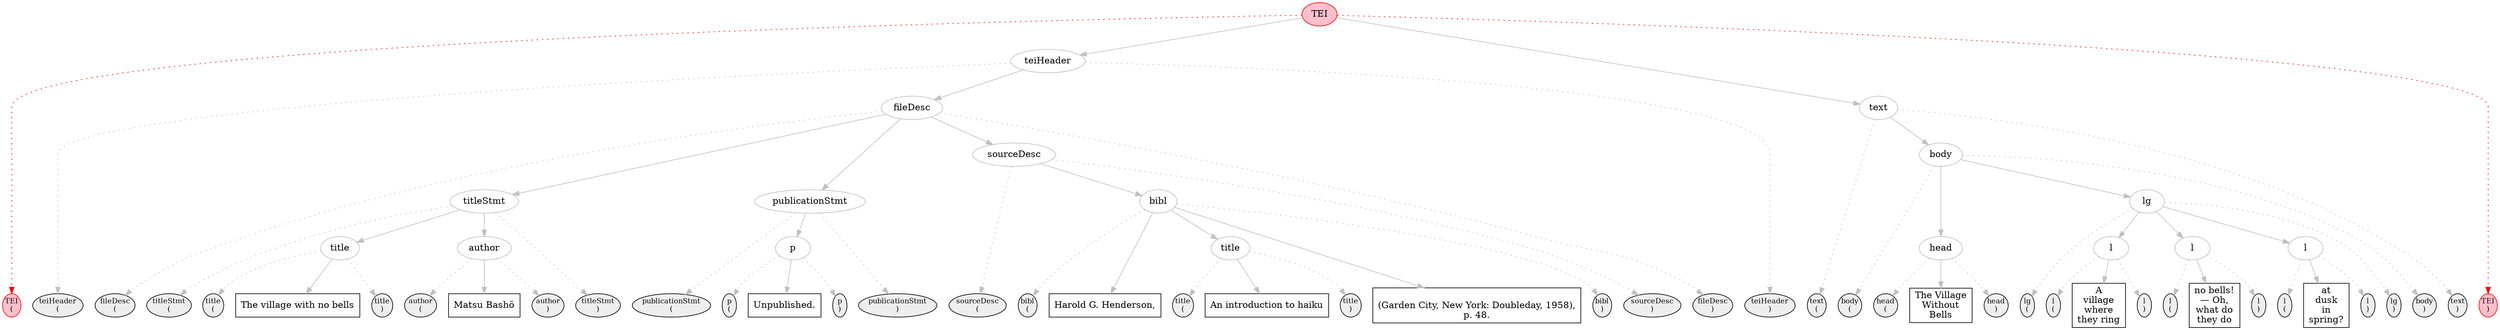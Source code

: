 digraph { 
  node [ordering=out]; 
  subgraph { 
    rank=same; 
// TEI_0 is current at 
start_TEI_0 [label="TEI\n(", shape=ellipse, width=0.3, margin=0, fontsize=11, color=red, style=filled, fillcolor=pink];
end_TEI_0 [label="TEI\n)", shape=ellipse, width=0.3, margin=0, fontsize=11, color=red, style=filled, fillcolor=pink];
// pcd1 is future at 
// teiHeader_0 is future at 
start_teiHeader_0 [label="teiHeader\n(", shape=ellipse, width=0.3, margin=0, fontsize=11, color=black, style=filled, fillcolor="#EEEEEE"];
end_teiHeader_0 [label="teiHeader\n)", shape=ellipse, width=0.3, margin=0, fontsize=11, color=black, style=filled, fillcolor="#EEEEEE"];
// pcd2 is future at 
// fileDesc_0 is future at 
start_fileDesc_0 [label="fileDesc\n(", shape=ellipse, width=0.3, margin=0, fontsize=11, color=black, style=filled, fillcolor="#EEEEEE"];
end_fileDesc_0 [label="fileDesc\n)", shape=ellipse, width=0.3, margin=0, fontsize=11, color=black, style=filled, fillcolor="#EEEEEE"];
// pcd3 is future at 
// titleStmt_0 is future at 
start_titleStmt_0 [label="titleStmt\n(", shape=ellipse, width=0.3, margin=0, fontsize=11, color=black, style=filled, fillcolor="#EEEEEE"];
end_titleStmt_0 [label="titleStmt\n)", shape=ellipse, width=0.3, margin=0, fontsize=11, color=black, style=filled, fillcolor="#EEEEEE"];
// pcd4 is future at 
// title_0 is future at 
start_title_0 [label="title\n(", shape=ellipse, width=0.3, margin=0, fontsize=11, color=black, style=filled, fillcolor="#EEEEEE"];
end_title_0 [label="title\n)", shape=ellipse, width=0.3, margin=0, fontsize=11, color=black, style=filled, fillcolor="#EEEEEE"];
// pcd5 is future at 
pcd5 [shape=box, label="The village with no bells", color=black];
// pcd6 is future at 
// author_1 is future at 
start_author_1 [label="author\n(", shape=ellipse, width=0.3, margin=0, fontsize=11, color=black, style=filled, fillcolor="#EEEEEE"];
end_author_1 [label="author\n)", shape=ellipse, width=0.3, margin=0, fontsize=11, color=black, style=filled, fillcolor="#EEEEEE"];
// pcd7 is future at 
pcd7 [shape=box, label="Matsu Bashō", color=black];
// pcd8 is future at 
// pcd9 is future at 
// publicationStmt_3 is future at 
start_publicationStmt_3 [label="publicationStmt\n(", shape=ellipse, width=0.3, margin=0, fontsize=11, color=black, style=filled, fillcolor="#EEEEEE"];
end_publicationStmt_3 [label="publicationStmt\n)", shape=ellipse, width=0.3, margin=0, fontsize=11, color=black, style=filled, fillcolor="#EEEEEE"];
// pcd10 is future at 
// p_3 is future at 
start_p_3 [label="p\n(", shape=ellipse, width=0.3, margin=0, fontsize=11, color=black, style=filled, fillcolor="#EEEEEE"];
end_p_3 [label="p\n)", shape=ellipse, width=0.3, margin=0, fontsize=11, color=black, style=filled, fillcolor="#EEEEEE"];
// pcd11 is future at 
pcd11 [shape=box, label="Unpublished.", color=black];
// pcd12 is future at 
// pcd13 is future at 
// sourceDesc_5 is future at 
start_sourceDesc_5 [label="sourceDesc\n(", shape=ellipse, width=0.3, margin=0, fontsize=11, color=black, style=filled, fillcolor="#EEEEEE"];
end_sourceDesc_5 [label="sourceDesc\n)", shape=ellipse, width=0.3, margin=0, fontsize=11, color=black, style=filled, fillcolor="#EEEEEE"];
// pcd14 is future at 
// bibl_5 is future at 
start_bibl_5 [label="bibl\n(", shape=ellipse, width=0.3, margin=0, fontsize=11, color=black, style=filled, fillcolor="#EEEEEE"];
end_bibl_5 [label="bibl\n)", shape=ellipse, width=0.3, margin=0, fontsize=11, color=black, style=filled, fillcolor="#EEEEEE"];
// pcd15 is future at 
pcd15 [shape=box, label="Harold G. Henderson,\n", color=black];
// title_5 is future at 
start_title_5 [label="title\n(", shape=ellipse, width=0.3, margin=0, fontsize=11, color=black, style=filled, fillcolor="#EEEEEE"];
end_title_5 [label="title\n)", shape=ellipse, width=0.3, margin=0, fontsize=11, color=black, style=filled, fillcolor="#EEEEEE"];
// pcd16 is future at 
pcd16 [shape=box, label="An introduction to haiku", color=black];
// pcd17 is future at 
pcd17 [shape=box, label="\n(Garden City, New York: Doubleday, 1958),\np. 48.", color=black];
// pcd18 is future at 
// pcd19 is future at 
// pcd20 is future at 
// pcd21 is future at 
// text_10 is future at 
start_text_10 [label="text\n(", shape=ellipse, width=0.3, margin=0, fontsize=11, color=black, style=filled, fillcolor="#EEEEEE"];
end_text_10 [label="text\n)", shape=ellipse, width=0.3, margin=0, fontsize=11, color=black, style=filled, fillcolor="#EEEEEE"];
// pcd22 is future at 
// body_10 is future at 
start_body_10 [label="body\n(", shape=ellipse, width=0.3, margin=0, fontsize=11, color=black, style=filled, fillcolor="#EEEEEE"];
end_body_10 [label="body\n)", shape=ellipse, width=0.3, margin=0, fontsize=11, color=black, style=filled, fillcolor="#EEEEEE"];
// pcd23 is future at 
// head_10 is future at 
start_head_10 [label="head\n(", shape=ellipse, width=0.3, margin=0, fontsize=11, color=black, style=filled, fillcolor="#EEEEEE"];
end_head_10 [label="head\n)", shape=ellipse, width=0.3, margin=0, fontsize=11, color=black, style=filled, fillcolor="#EEEEEE"];
// pcd24 is future at 
pcd24 [shape=box, label="The Village\nWithout\nBells", color=black];
// pcd25 is future at 
// lg_11 is future at 
start_lg_11 [label="lg\n(", shape=ellipse, width=0.3, margin=0, fontsize=11, color=black, style=filled, fillcolor="#EEEEEE"];
end_lg_11 [label="lg\n)", shape=ellipse, width=0.3, margin=0, fontsize=11, color=black, style=filled, fillcolor="#EEEEEE"];
// pcd26 is future at 
// l_11 is future at 
start_l_11 [label="l\n(", shape=ellipse, width=0.3, margin=0, fontsize=11, color=black, style=filled, fillcolor="#EEEEEE"];
end_l_11 [label="l\n)", shape=ellipse, width=0.3, margin=0, fontsize=11, color=black, style=filled, fillcolor="#EEEEEE"];
// pcd27 is future at 
pcd27 [shape=box, label="A\nvillage\nwhere\nthey ring", color=black];
// pcd28 is future at 
// l_12 is future at 
start_l_12 [label="l\n(", shape=ellipse, width=0.3, margin=0, fontsize=11, color=black, style=filled, fillcolor="#EEEEEE"];
end_l_12 [label="l\n)", shape=ellipse, width=0.3, margin=0, fontsize=11, color=black, style=filled, fillcolor="#EEEEEE"];
// pcd29 is future at 
pcd29 [shape=box, label="no bells!\n— Oh,\nwhat do\nthey do", color=black];
// pcd30 is future at 
// l_13 is future at 
start_l_13 [label="l\n(", shape=ellipse, width=0.3, margin=0, fontsize=11, color=black, style=filled, fillcolor="#EEEEEE"];
end_l_13 [label="l\n)", shape=ellipse, width=0.3, margin=0, fontsize=11, color=black, style=filled, fillcolor="#EEEEEE"];
// pcd31 is future at 
pcd31 [shape=box, label="at\ndusk\nin\nspring?", color=black];
// pcd32 is future at 
// pcd33 is future at 
// pcd34 is future at 
// pcd35 is future at 
  } 

TEI_0 [label=TEI, color=red, shape=oval, style=filled, fillcolor=pink]; 
teiHeader_0 [label=teiHeader, color=gray, shape=oval]; 
fileDesc_0 [label=fileDesc, color=gray, shape=oval]; 
titleStmt_0 [label=titleStmt, color=gray, shape=oval]; 
title_0 [label=title, color=gray, shape=oval]; 
author_1 [label=author, color=gray, shape=oval]; 
publicationStmt_3 [label=publicationStmt, color=gray, shape=oval]; 
p_3 [label=p, color=gray, shape=oval]; 
sourceDesc_5 [label=sourceDesc, color=gray, shape=oval]; 
bibl_5 [label=bibl, color=gray, shape=oval]; 
title_5 [label=title, color=gray, shape=oval]; 
text_10 [label=text, color=gray, shape=oval]; 
body_10 [label=body, color=gray, shape=oval]; 
head_10 [label=head, color=gray, shape=oval]; 
lg_11 [label=lg, color=gray, shape=oval]; 
l_11 [label=l, color=gray, shape=oval]; 
l_12 [label=l, color=gray, shape=oval]; 
l_13 [label=l, color=gray, shape=oval]; 

TEI_0 -> start_TEI_0 [color=red, style=dotted];
TEI_0 -> teiHeader_0 [color=gray, style=solid];
TEI_0 -> text_10 [color=gray, style=solid];
TEI_0 -> end_TEI_0 [color=red, style=dotted];
teiHeader_0 -> start_teiHeader_0 [color=gray, style=dotted];
teiHeader_0 -> fileDesc_0 [color=gray, style=solid];
teiHeader_0 -> end_teiHeader_0 [color=gray, style=dotted];
fileDesc_0 -> start_fileDesc_0 [color=gray, style=dotted];
fileDesc_0 -> titleStmt_0 [color=gray, style=solid];
fileDesc_0 -> publicationStmt_3 [color=gray, style=solid];
fileDesc_0 -> sourceDesc_5 [color=gray, style=solid];
fileDesc_0 -> end_fileDesc_0 [color=gray, style=dotted];
titleStmt_0 -> start_titleStmt_0 [color=gray, style=dotted];
titleStmt_0 -> title_0 [color=gray, style=solid];
titleStmt_0 -> author_1 [color=gray, style=solid];
titleStmt_0 -> end_titleStmt_0 [color=gray, style=dotted];
title_0 -> start_title_0 [color=gray, style=dotted];
title_0 -> pcd5 [color=gray, style=solid];
title_0 -> end_title_0 [color=gray, style=dotted];
author_1 -> start_author_1 [color=gray, style=dotted];
author_1 -> pcd7 [color=gray, style=solid];
author_1 -> end_author_1 [color=gray, style=dotted];
publicationStmt_3 -> start_publicationStmt_3 [color=gray, style=dotted];
publicationStmt_3 -> p_3 [color=gray, style=solid];
publicationStmt_3 -> end_publicationStmt_3 [color=gray, style=dotted];
p_3 -> start_p_3 [color=gray, style=dotted];
p_3 -> pcd11 [color=gray, style=solid];
p_3 -> end_p_3 [color=gray, style=dotted];
sourceDesc_5 -> start_sourceDesc_5 [color=gray, style=dotted];
sourceDesc_5 -> bibl_5 [color=gray, style=solid];
sourceDesc_5 -> end_sourceDesc_5 [color=gray, style=dotted];
bibl_5 -> start_bibl_5 [color=gray, style=dotted];
bibl_5 -> pcd15 [color=gray, style=solid];
bibl_5 -> title_5 [color=gray, style=solid];
bibl_5 -> pcd17 [color=gray, style=solid];
bibl_5 -> end_bibl_5 [color=gray, style=dotted];
title_5 -> start_title_5 [color=gray, style=dotted];
title_5 -> pcd16 [color=gray, style=solid];
title_5 -> end_title_5 [color=gray, style=dotted];
text_10 -> start_text_10 [color=gray, style=dotted];
text_10 -> body_10 [color=gray, style=solid];
text_10 -> end_text_10 [color=gray, style=dotted];
body_10 -> start_body_10 [color=gray, style=dotted];
body_10 -> head_10 [color=gray, style=solid];
body_10 -> lg_11 [color=gray, style=solid];
body_10 -> end_body_10 [color=gray, style=dotted];
head_10 -> start_head_10 [color=gray, style=dotted];
head_10 -> pcd24 [color=gray, style=solid];
head_10 -> end_head_10 [color=gray, style=dotted];
lg_11 -> start_lg_11 [color=gray, style=dotted];
lg_11 -> l_11 [color=gray, style=solid];
lg_11 -> l_12 [color=gray, style=solid];
lg_11 -> l_13 [color=gray, style=solid];
lg_11 -> end_lg_11 [color=gray, style=dotted];
l_11 -> start_l_11 [color=gray, style=dotted];
l_11 -> pcd27 [color=gray, style=solid];
l_11 -> end_l_11 [color=gray, style=dotted];
l_12 -> start_l_12 [color=gray, style=dotted];
l_12 -> pcd29 [color=gray, style=solid];
l_12 -> end_l_12 [color=gray, style=dotted];
l_13 -> start_l_13 [color=gray, style=dotted];
l_13 -> pcd31 [color=gray, style=solid];
l_13 -> end_l_13 [color=gray, style=dotted];
}
